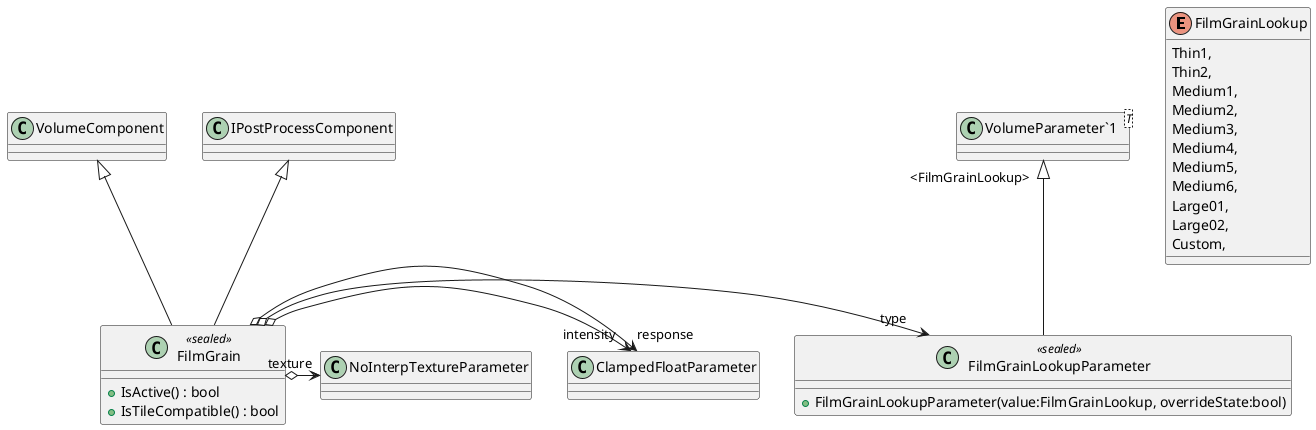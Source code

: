 @startuml
enum FilmGrainLookup {
    Thin1,
    Thin2,
    Medium1,
    Medium2,
    Medium3,
    Medium4,
    Medium5,
    Medium6,
    Large01,
    Large02,
    Custom,
}
class FilmGrain <<sealed>> {
    + IsActive() : bool
    + IsTileCompatible() : bool
}
class FilmGrainLookupParameter <<sealed>> {
    + FilmGrainLookupParameter(value:FilmGrainLookup, overrideState:bool)
}
class "VolumeParameter`1"<T> {
}
VolumeComponent <|-- FilmGrain
IPostProcessComponent <|-- FilmGrain
FilmGrain o-> "type" FilmGrainLookupParameter
FilmGrain o-> "intensity" ClampedFloatParameter
FilmGrain o-> "response" ClampedFloatParameter
FilmGrain o-> "texture" NoInterpTextureParameter
"VolumeParameter`1" "<FilmGrainLookup>" <|-- FilmGrainLookupParameter
@enduml
